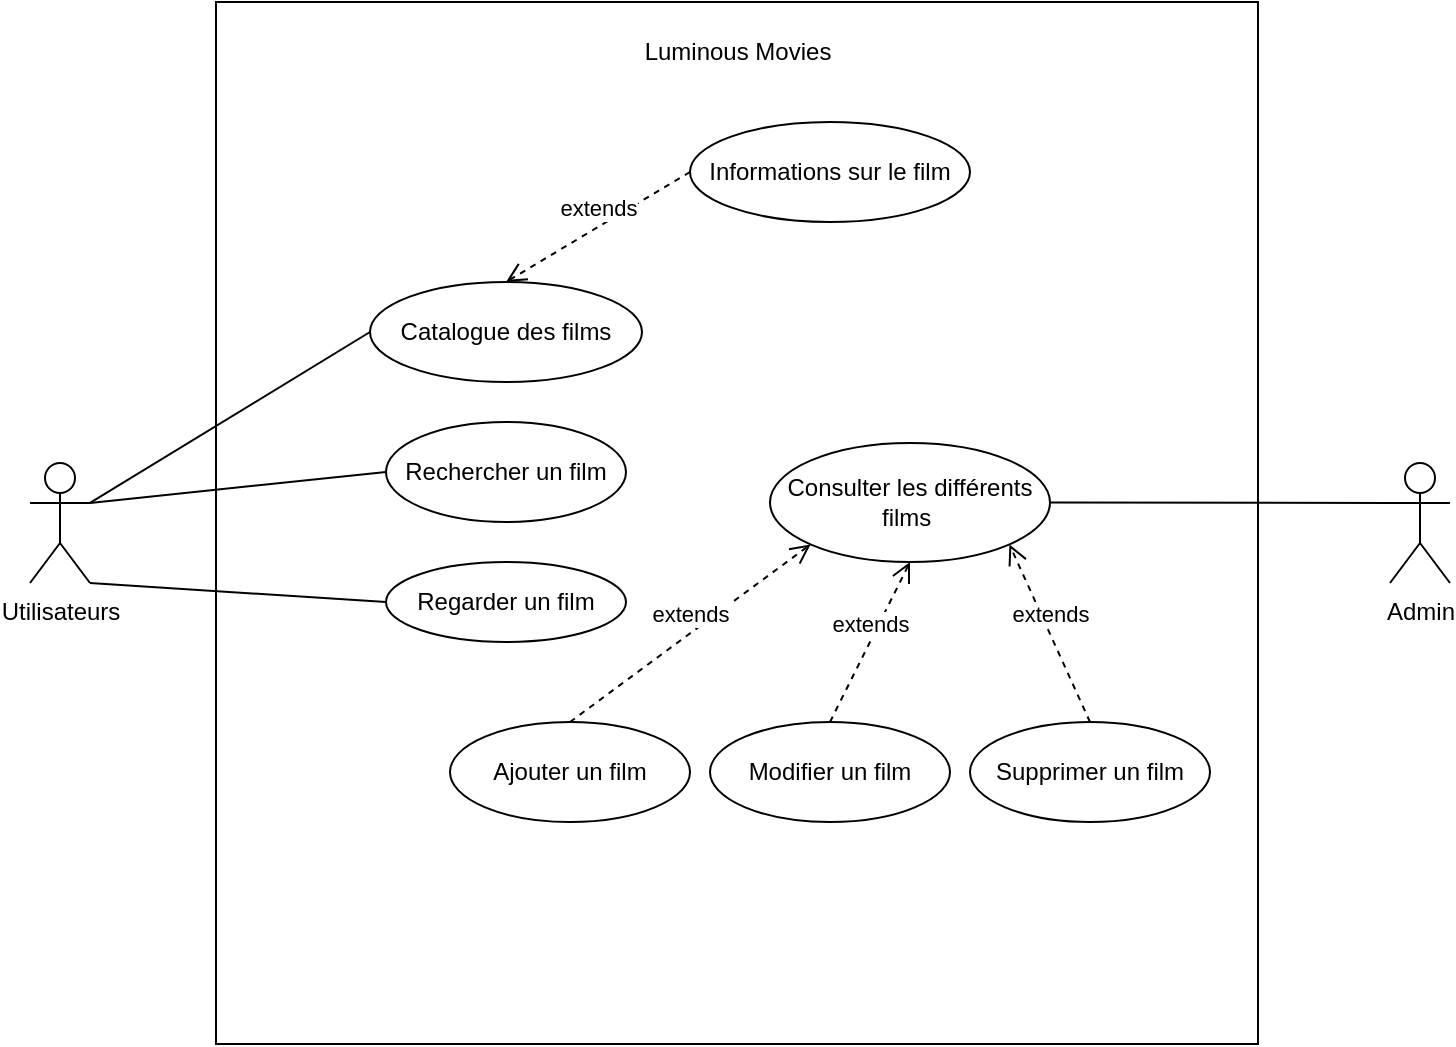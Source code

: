 <mxfile version="24.2.2" type="device">
  <diagram name="Page-1" id="-ftfYrixE5pk-zxq22pA">
    <mxGraphModel dx="1235" dy="614" grid="1" gridSize="10" guides="1" tooltips="1" connect="1" arrows="1" fold="1" page="1" pageScale="1" pageWidth="827" pageHeight="1169" math="0" shadow="0">
      <root>
        <mxCell id="0" />
        <mxCell id="1" parent="0" />
        <mxCell id="z5ERt4LcDIbDBIt0j3bM-1" value="" style="whiteSpace=wrap;html=1;aspect=fixed;" vertex="1" parent="1">
          <mxGeometry x="153" width="521" height="521" as="geometry" />
        </mxCell>
        <mxCell id="z5ERt4LcDIbDBIt0j3bM-2" value="Utilisateurs" style="shape=umlActor;verticalLabelPosition=bottom;verticalAlign=top;html=1;outlineConnect=0;" vertex="1" parent="1">
          <mxGeometry x="60" y="230.5" width="30" height="60" as="geometry" />
        </mxCell>
        <mxCell id="z5ERt4LcDIbDBIt0j3bM-3" value="Luminous Movies" style="text;html=1;align=center;verticalAlign=middle;whiteSpace=wrap;rounded=0;" vertex="1" parent="1">
          <mxGeometry x="359" y="10" width="110" height="30" as="geometry" />
        </mxCell>
        <mxCell id="z5ERt4LcDIbDBIt0j3bM-4" value="Catalogue des films" style="ellipse;whiteSpace=wrap;html=1;" vertex="1" parent="1">
          <mxGeometry x="230" y="140" width="136" height="50" as="geometry" />
        </mxCell>
        <mxCell id="z5ERt4LcDIbDBIt0j3bM-5" value="Rechercher un film" style="ellipse;whiteSpace=wrap;html=1;" vertex="1" parent="1">
          <mxGeometry x="238" y="210" width="120" height="50" as="geometry" />
        </mxCell>
        <mxCell id="z5ERt4LcDIbDBIt0j3bM-6" value="Regarder un film" style="ellipse;whiteSpace=wrap;html=1;" vertex="1" parent="1">
          <mxGeometry x="238" y="280" width="120" height="40" as="geometry" />
        </mxCell>
        <mxCell id="z5ERt4LcDIbDBIt0j3bM-7" value="Admin" style="shape=umlActor;verticalLabelPosition=bottom;verticalAlign=top;html=1;outlineConnect=0;" vertex="1" parent="1">
          <mxGeometry x="740" y="230.5" width="30" height="60" as="geometry" />
        </mxCell>
        <mxCell id="z5ERt4LcDIbDBIt0j3bM-9" value="Informations sur le film" style="ellipse;whiteSpace=wrap;html=1;" vertex="1" parent="1">
          <mxGeometry x="390" y="60" width="140" height="50" as="geometry" />
        </mxCell>
        <mxCell id="z5ERt4LcDIbDBIt0j3bM-10" value="extends" style="html=1;verticalAlign=bottom;endArrow=open;dashed=1;endSize=8;curved=0;rounded=0;exitX=0;exitY=0.5;exitDx=0;exitDy=0;entryX=0.5;entryY=0;entryDx=0;entryDy=0;" edge="1" parent="1" source="z5ERt4LcDIbDBIt0j3bM-9" target="z5ERt4LcDIbDBIt0j3bM-4">
          <mxGeometry relative="1" as="geometry">
            <mxPoint x="440" y="220" as="sourcePoint" />
            <mxPoint x="360" y="220" as="targetPoint" />
          </mxGeometry>
        </mxCell>
        <mxCell id="z5ERt4LcDIbDBIt0j3bM-11" value="Consulter les différents films&amp;nbsp;" style="ellipse;whiteSpace=wrap;html=1;" vertex="1" parent="1">
          <mxGeometry x="430" y="220.5" width="140" height="59.5" as="geometry" />
        </mxCell>
        <mxCell id="z5ERt4LcDIbDBIt0j3bM-12" value="Ajouter un film" style="ellipse;whiteSpace=wrap;html=1;" vertex="1" parent="1">
          <mxGeometry x="270" y="360" width="120" height="50" as="geometry" />
        </mxCell>
        <mxCell id="z5ERt4LcDIbDBIt0j3bM-13" value="extends" style="html=1;verticalAlign=bottom;endArrow=open;dashed=1;endSize=8;curved=0;rounded=0;exitX=0.5;exitY=0;exitDx=0;exitDy=0;entryX=0;entryY=1;entryDx=0;entryDy=0;" edge="1" parent="1" source="z5ERt4LcDIbDBIt0j3bM-12" target="z5ERt4LcDIbDBIt0j3bM-11">
          <mxGeometry relative="1" as="geometry">
            <mxPoint x="440" y="220" as="sourcePoint" />
            <mxPoint x="360" y="220" as="targetPoint" />
          </mxGeometry>
        </mxCell>
        <mxCell id="z5ERt4LcDIbDBIt0j3bM-14" value="Modifier un film" style="ellipse;whiteSpace=wrap;html=1;" vertex="1" parent="1">
          <mxGeometry x="400" y="360" width="120" height="50" as="geometry" />
        </mxCell>
        <mxCell id="z5ERt4LcDIbDBIt0j3bM-16" value="extends" style="html=1;verticalAlign=bottom;endArrow=open;dashed=1;endSize=8;curved=0;rounded=0;exitX=0.5;exitY=0;exitDx=0;exitDy=0;entryX=0.5;entryY=1;entryDx=0;entryDy=0;" edge="1" parent="1" source="z5ERt4LcDIbDBIt0j3bM-14" target="z5ERt4LcDIbDBIt0j3bM-11">
          <mxGeometry relative="1" as="geometry">
            <mxPoint x="440" y="220" as="sourcePoint" />
            <mxPoint x="360" y="220" as="targetPoint" />
          </mxGeometry>
        </mxCell>
        <mxCell id="z5ERt4LcDIbDBIt0j3bM-17" value="Supprimer un film" style="ellipse;whiteSpace=wrap;html=1;" vertex="1" parent="1">
          <mxGeometry x="530" y="360" width="120" height="50" as="geometry" />
        </mxCell>
        <mxCell id="z5ERt4LcDIbDBIt0j3bM-18" value="extends" style="html=1;verticalAlign=bottom;endArrow=open;dashed=1;endSize=8;curved=0;rounded=0;exitX=0.5;exitY=0;exitDx=0;exitDy=0;entryX=1;entryY=1;entryDx=0;entryDy=0;" edge="1" parent="1" source="z5ERt4LcDIbDBIt0j3bM-17" target="z5ERt4LcDIbDBIt0j3bM-11">
          <mxGeometry relative="1" as="geometry">
            <mxPoint x="470" y="370" as="sourcePoint" />
            <mxPoint x="500" y="280" as="targetPoint" />
          </mxGeometry>
        </mxCell>
        <mxCell id="z5ERt4LcDIbDBIt0j3bM-19" value="" style="endArrow=none;html=1;rounded=0;exitX=0;exitY=0.333;exitDx=0;exitDy=0;exitPerimeter=0;entryX=1;entryY=0.5;entryDx=0;entryDy=0;" edge="1" parent="1" source="z5ERt4LcDIbDBIt0j3bM-7" target="z5ERt4LcDIbDBIt0j3bM-11">
          <mxGeometry width="50" height="50" relative="1" as="geometry">
            <mxPoint x="370" y="250" as="sourcePoint" />
            <mxPoint x="420" y="200" as="targetPoint" />
          </mxGeometry>
        </mxCell>
        <mxCell id="z5ERt4LcDIbDBIt0j3bM-20" value="" style="endArrow=none;html=1;rounded=0;exitX=1;exitY=0.333;exitDx=0;exitDy=0;exitPerimeter=0;entryX=0;entryY=0.5;entryDx=0;entryDy=0;" edge="1" parent="1" source="z5ERt4LcDIbDBIt0j3bM-2" target="z5ERt4LcDIbDBIt0j3bM-4">
          <mxGeometry width="50" height="50" relative="1" as="geometry">
            <mxPoint x="370" y="250" as="sourcePoint" />
            <mxPoint x="420" y="200" as="targetPoint" />
          </mxGeometry>
        </mxCell>
        <mxCell id="z5ERt4LcDIbDBIt0j3bM-21" value="" style="endArrow=none;html=1;rounded=0;exitX=1;exitY=0.333;exitDx=0;exitDy=0;exitPerimeter=0;entryX=0;entryY=0.5;entryDx=0;entryDy=0;" edge="1" parent="1" source="z5ERt4LcDIbDBIt0j3bM-2" target="z5ERt4LcDIbDBIt0j3bM-5">
          <mxGeometry width="50" height="50" relative="1" as="geometry">
            <mxPoint x="370" y="250" as="sourcePoint" />
            <mxPoint x="420" y="200" as="targetPoint" />
          </mxGeometry>
        </mxCell>
        <mxCell id="z5ERt4LcDIbDBIt0j3bM-22" value="" style="endArrow=none;html=1;rounded=0;exitX=1;exitY=1;exitDx=0;exitDy=0;exitPerimeter=0;entryX=0;entryY=0.5;entryDx=0;entryDy=0;" edge="1" parent="1" source="z5ERt4LcDIbDBIt0j3bM-2" target="z5ERt4LcDIbDBIt0j3bM-6">
          <mxGeometry width="50" height="50" relative="1" as="geometry">
            <mxPoint x="370" y="250" as="sourcePoint" />
            <mxPoint x="420" y="200" as="targetPoint" />
          </mxGeometry>
        </mxCell>
      </root>
    </mxGraphModel>
  </diagram>
</mxfile>
